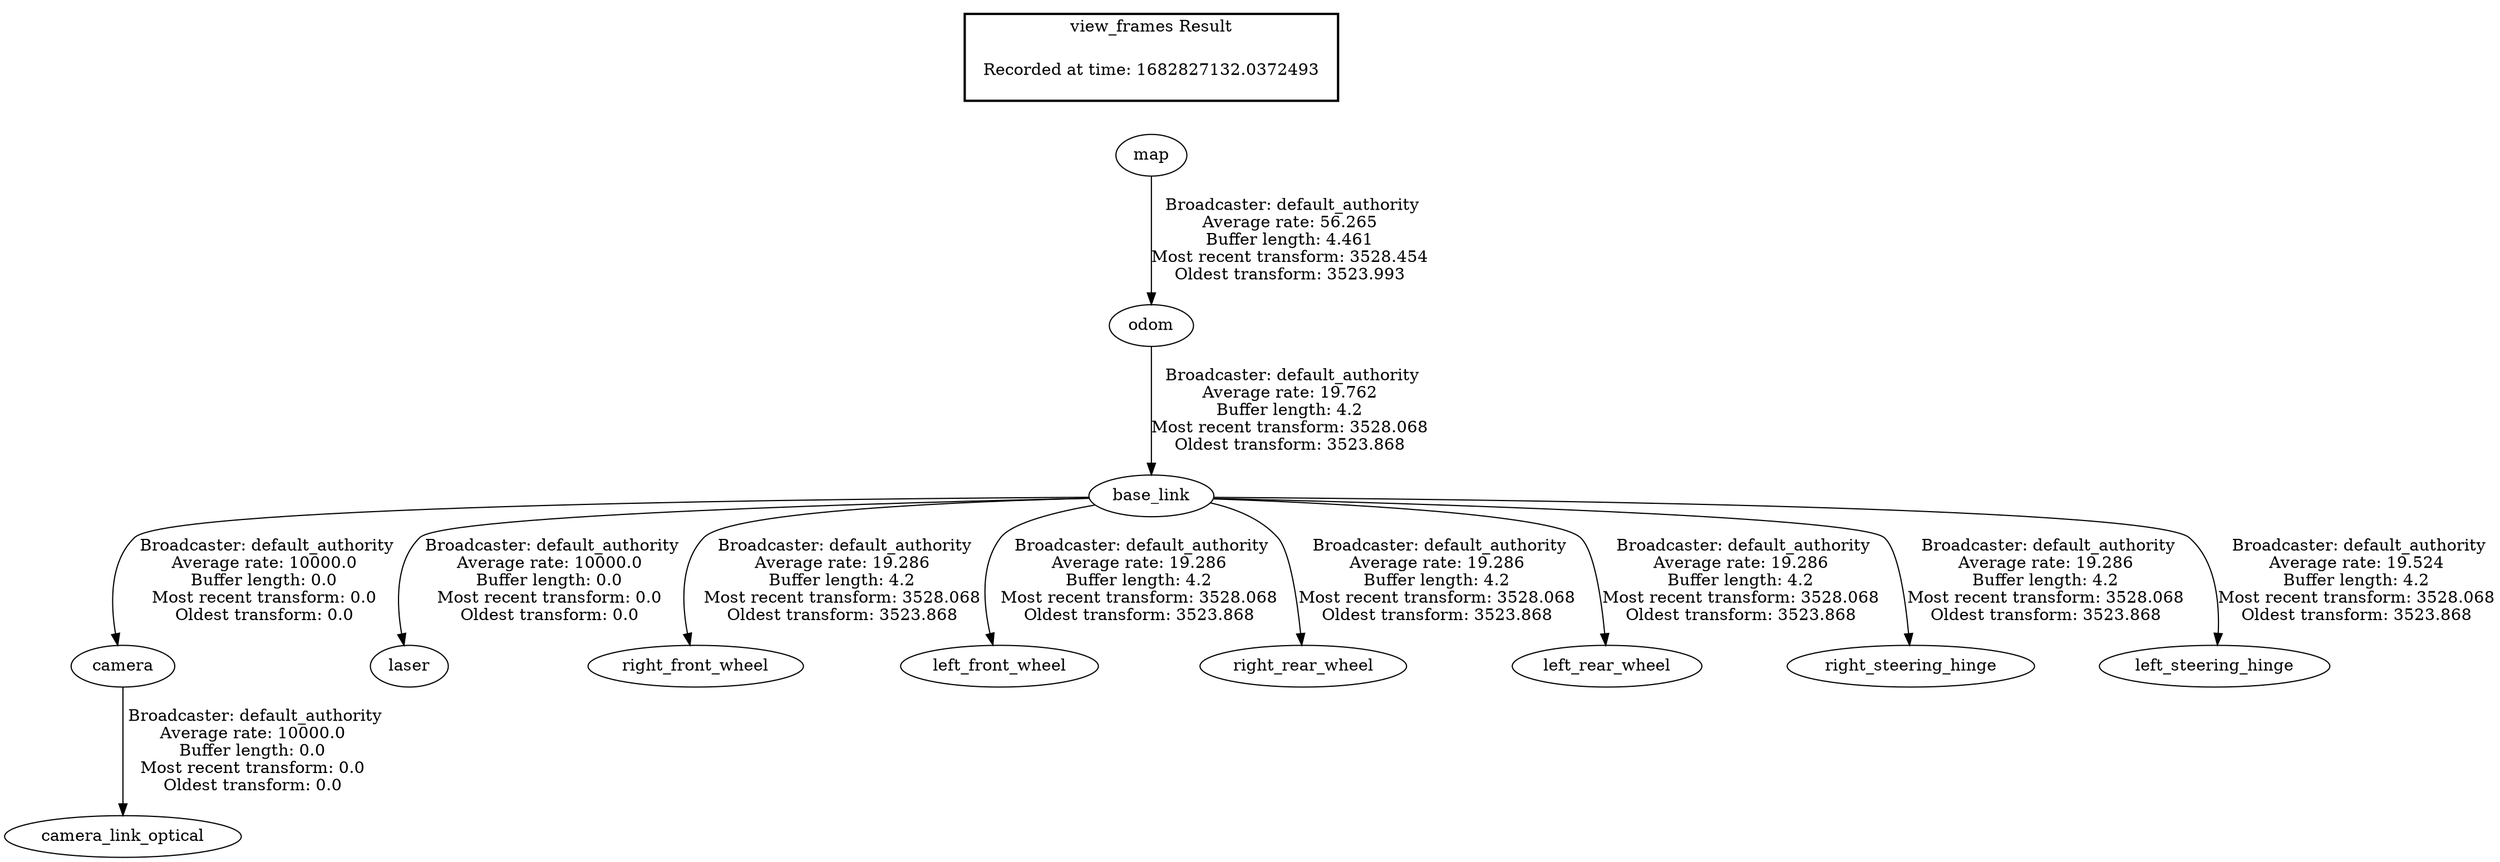 digraph G {
"base_link" -> "camera"[label=" Broadcaster: default_authority\nAverage rate: 10000.0\nBuffer length: 0.0\nMost recent transform: 0.0\nOldest transform: 0.0\n"];
"odom" -> "base_link"[label=" Broadcaster: default_authority\nAverage rate: 19.762\nBuffer length: 4.2\nMost recent transform: 3528.068\nOldest transform: 3523.868\n"];
"camera" -> "camera_link_optical"[label=" Broadcaster: default_authority\nAverage rate: 10000.0\nBuffer length: 0.0\nMost recent transform: 0.0\nOldest transform: 0.0\n"];
"base_link" -> "laser"[label=" Broadcaster: default_authority\nAverage rate: 10000.0\nBuffer length: 0.0\nMost recent transform: 0.0\nOldest transform: 0.0\n"];
"map" -> "odom"[label=" Broadcaster: default_authority\nAverage rate: 56.265\nBuffer length: 4.461\nMost recent transform: 3528.454\nOldest transform: 3523.993\n"];
"base_link" -> "right_front_wheel"[label=" Broadcaster: default_authority\nAverage rate: 19.286\nBuffer length: 4.2\nMost recent transform: 3528.068\nOldest transform: 3523.868\n"];
"base_link" -> "left_front_wheel"[label=" Broadcaster: default_authority\nAverage rate: 19.286\nBuffer length: 4.2\nMost recent transform: 3528.068\nOldest transform: 3523.868\n"];
"base_link" -> "right_rear_wheel"[label=" Broadcaster: default_authority\nAverage rate: 19.286\nBuffer length: 4.2\nMost recent transform: 3528.068\nOldest transform: 3523.868\n"];
"base_link" -> "left_rear_wheel"[label=" Broadcaster: default_authority\nAverage rate: 19.286\nBuffer length: 4.2\nMost recent transform: 3528.068\nOldest transform: 3523.868\n"];
"base_link" -> "right_steering_hinge"[label=" Broadcaster: default_authority\nAverage rate: 19.286\nBuffer length: 4.2\nMost recent transform: 3528.068\nOldest transform: 3523.868\n"];
"base_link" -> "left_steering_hinge"[label=" Broadcaster: default_authority\nAverage rate: 19.524\nBuffer length: 4.2\nMost recent transform: 3528.068\nOldest transform: 3523.868\n"];
edge [style=invis];
 subgraph cluster_legend { style=bold; color=black; label ="view_frames Result";
"Recorded at time: 1682827132.0372493"[ shape=plaintext ] ;
}->"map";
}
